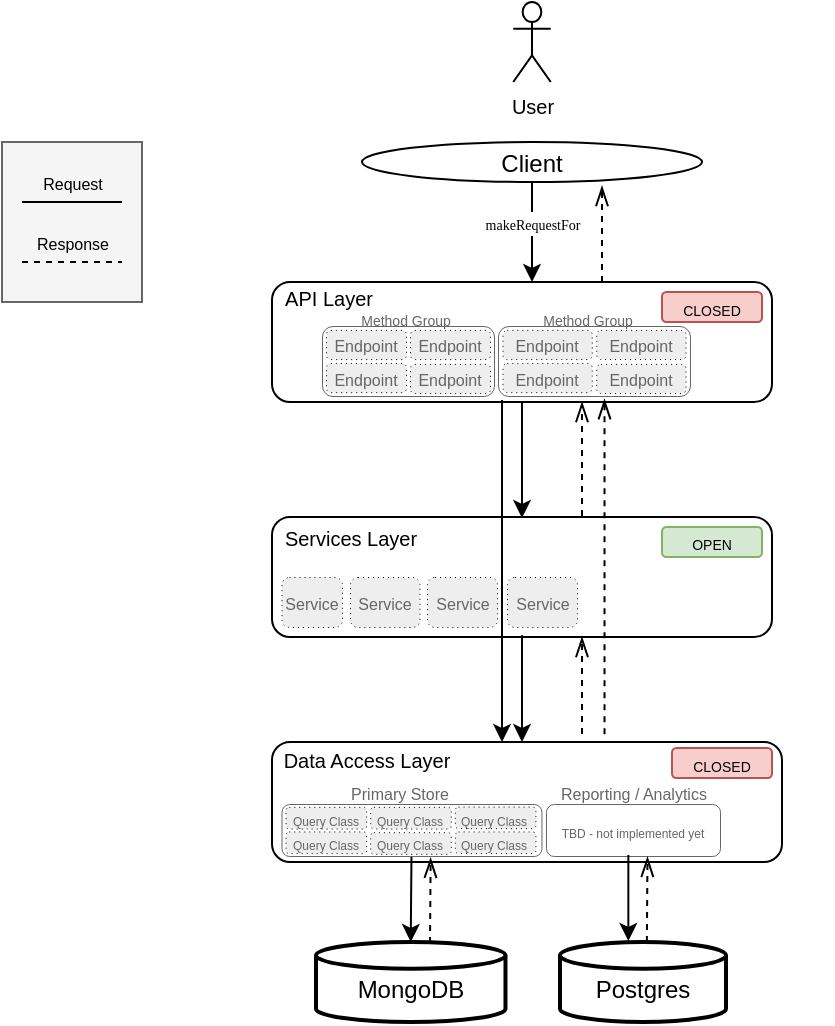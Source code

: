 <mxfile version="14.9.3" type="github">
  <diagram id="kgpKYQtTHZ0yAKxKKP6v" name="Page-1">
    <mxGraphModel dx="3439" dy="749" grid="1" gridSize="10" guides="1" tooltips="1" connect="1" arrows="1" fold="1" page="1" pageScale="1" pageWidth="850" pageHeight="1100" math="0" shadow="0">
      <root>
        <mxCell id="0" />
        <mxCell id="1" parent="0" />
        <mxCell id="KinQekzlaKYnHtgUIyCx-67" value="" style="rounded=0;whiteSpace=wrap;html=1;fontSize=10;fillColor=#f5f5f5;strokeColor=#666666;fontColor=#333333;" vertex="1" parent="1">
          <mxGeometry x="-1670" y="420" width="70" height="80" as="geometry" />
        </mxCell>
        <mxCell id="KinQekzlaKYnHtgUIyCx-10" value="&lt;font style=&quot;font-size: 12px&quot;&gt;MongoDB&lt;/font&gt;" style="strokeWidth=2;html=1;shape=mxgraph.flowchart.database;whiteSpace=wrap;fontSize=20;" vertex="1" parent="1">
          <mxGeometry x="-1513" y="820" width="94.74" height="40" as="geometry" />
        </mxCell>
        <mxCell id="KinQekzlaKYnHtgUIyCx-29" value="Client" style="ellipse" vertex="1" parent="1">
          <mxGeometry x="-1490" y="420" width="170" height="20" as="geometry" />
        </mxCell>
        <mxCell id="KinQekzlaKYnHtgUIyCx-30" value="" style="rounded=1;spacingTop=3;" vertex="1" parent="1">
          <mxGeometry x="-1535" y="490" width="250" height="60" as="geometry" />
        </mxCell>
        <mxCell id="KinQekzlaKYnHtgUIyCx-31" value="" style="curved=1;noEdgeStyle=1;orthogonal=1;" edge="1" source="KinQekzlaKYnHtgUIyCx-29" target="KinQekzlaKYnHtgUIyCx-30" parent="1">
          <mxGeometry relative="1" as="geometry">
            <Array as="points" />
          </mxGeometry>
        </mxCell>
        <mxCell id="KinQekzlaKYnHtgUIyCx-92" value="&lt;font face=&quot;Verdana&quot; style=&quot;font-size: 7px&quot; color=&quot;#000000&quot;&gt;makeRequestFor&lt;/font&gt;" style="edgeLabel;html=1;align=center;verticalAlign=middle;resizable=0;points=[];fontSize=10;fontColor=#666666;" vertex="1" connectable="0" parent="KinQekzlaKYnHtgUIyCx-31">
          <mxGeometry x="-0.137" y="-1" relative="1" as="geometry">
            <mxPoint x="1" y="-2" as="offset" />
          </mxGeometry>
        </mxCell>
        <mxCell id="KinQekzlaKYnHtgUIyCx-32" value="" style="rounded=1;" vertex="1" parent="1">
          <mxGeometry x="-1535" y="607.5" width="250" height="60" as="geometry" />
        </mxCell>
        <mxCell id="KinQekzlaKYnHtgUIyCx-33" value="" style="curved=1;noEdgeStyle=1;orthogonal=1;" edge="1" target="KinQekzlaKYnHtgUIyCx-32" parent="1">
          <mxGeometry relative="1" as="geometry">
            <mxPoint x="-1410" y="550" as="sourcePoint" />
            <Array as="points">
              <mxPoint x="-1410" y="570" />
              <mxPoint x="-1410" y="608" />
            </Array>
          </mxGeometry>
        </mxCell>
        <mxCell id="KinQekzlaKYnHtgUIyCx-34" value="" style="rounded=1;" vertex="1" parent="1">
          <mxGeometry x="-1535" y="720" width="255" height="60" as="geometry" />
        </mxCell>
        <mxCell id="KinQekzlaKYnHtgUIyCx-35" value="" style="curved=1;noEdgeStyle=1;orthogonal=1;" edge="1" source="KinQekzlaKYnHtgUIyCx-32" target="KinQekzlaKYnHtgUIyCx-34" parent="1">
          <mxGeometry relative="1" as="geometry">
            <Array as="points">
              <mxPoint x="-1410" y="662" />
              <mxPoint x="-1410" y="720" />
            </Array>
          </mxGeometry>
        </mxCell>
        <mxCell id="KinQekzlaKYnHtgUIyCx-37" value="" style="curved=1;noEdgeStyle=1;orthogonal=1;exitX=0.5;exitY=1;exitDx=0;exitDy=0;entryX=0.5;entryY=0;entryDx=0;entryDy=0;entryPerimeter=0;" edge="1" source="KinQekzlaKYnHtgUIyCx-130" target="KinQekzlaKYnHtgUIyCx-10" parent="1">
          <mxGeometry relative="1" as="geometry">
            <mxPoint x="-1467" y="778" as="sourcePoint" />
            <mxPoint x="-1467" y="820" as="targetPoint" />
            <Array as="points" />
          </mxGeometry>
        </mxCell>
        <mxCell id="KinQekzlaKYnHtgUIyCx-40" value="&lt;font style=&quot;font-size: 10px;&quot;&gt;API Layer&lt;/font&gt;" style="text;html=1;resizable=0;autosize=1;align=center;verticalAlign=middle;points=[];fillColor=none;strokeColor=none;rounded=0;fontSize=10;" vertex="1" parent="1">
          <mxGeometry x="-1537" y="488" width="60" height="20" as="geometry" />
        </mxCell>
        <mxCell id="KinQekzlaKYnHtgUIyCx-41" value="&lt;font style=&quot;font-size: 10px ; line-height: 100%&quot;&gt;Services Layer&lt;/font&gt;" style="text;html=1;resizable=0;autosize=1;align=center;verticalAlign=middle;points=[];fillColor=none;strokeColor=none;rounded=0;fontSize=20;" vertex="1" parent="1">
          <mxGeometry x="-1536" y="598.5" width="80" height="30" as="geometry" />
        </mxCell>
        <mxCell id="KinQekzlaKYnHtgUIyCx-42" value="&lt;font style=&quot;font-size: 10px ; line-height: 100%&quot;&gt;Data Access Layer&lt;/font&gt;" style="text;html=1;resizable=0;autosize=1;align=center;verticalAlign=middle;points=[];fillColor=none;strokeColor=none;rounded=0;fontSize=20;" vertex="1" parent="1">
          <mxGeometry x="-1538" y="710" width="100" height="30" as="geometry" />
        </mxCell>
        <mxCell id="KinQekzlaKYnHtgUIyCx-39" value="" style="curved=1;noEdgeStyle=1;orthogonal=1;" edge="1" parent="1" target="KinQekzlaKYnHtgUIyCx-34">
          <mxGeometry relative="1" as="geometry">
            <mxPoint x="-1420" y="549" as="sourcePoint" />
            <mxPoint x="-1420" y="718" as="targetPoint" />
            <Array as="points" />
          </mxGeometry>
        </mxCell>
        <mxCell id="KinQekzlaKYnHtgUIyCx-45" value="" style="endArrow=openThin;html=1;fontSize=10;startSize=11;endSize=8;strokeColor=#000000;strokeWidth=1;fixDash=1;snapToPoint=0;noJump=1;rounded=0;dashed=1;endFill=0;" edge="1" parent="1">
          <mxGeometry width="50" height="50" relative="1" as="geometry">
            <mxPoint x="-1380" y="716" as="sourcePoint" />
            <mxPoint x="-1380" y="667.5" as="targetPoint" />
          </mxGeometry>
        </mxCell>
        <mxCell id="KinQekzlaKYnHtgUIyCx-46" value="" style="endArrow=openThin;html=1;fontSize=10;startSize=11;endSize=8;strokeColor=#000000;strokeWidth=1;fixDash=1;snapToPoint=0;noJump=1;rounded=0;dashed=1;endFill=0;entryX=0.665;entryY=0.976;entryDx=0;entryDy=0;entryPerimeter=0;exitX=0.652;exitY=-0.064;exitDx=0;exitDy=0;exitPerimeter=0;" edge="1" parent="1" source="KinQekzlaKYnHtgUIyCx-34" target="KinQekzlaKYnHtgUIyCx-30">
          <mxGeometry width="50" height="50" relative="1" as="geometry">
            <mxPoint x="-1330" y="720" as="sourcePoint" />
            <mxPoint x="-1330" y="672" as="targetPoint" />
            <Array as="points" />
          </mxGeometry>
        </mxCell>
        <mxCell id="KinQekzlaKYnHtgUIyCx-48" value="" style="endArrow=openThin;html=1;fontSize=10;startSize=11;endSize=8;strokeColor=#000000;strokeWidth=1;fixDash=1;snapToPoint=0;noJump=1;rounded=0;dashed=1;endFill=0;" edge="1" parent="1">
          <mxGeometry width="50" height="50" relative="1" as="geometry">
            <mxPoint x="-1370" y="490" as="sourcePoint" />
            <mxPoint x="-1370" y="442" as="targetPoint" />
          </mxGeometry>
        </mxCell>
        <mxCell id="KinQekzlaKYnHtgUIyCx-50" value="" style="endArrow=openThin;html=1;fontSize=10;startSize=11;endSize=8;strokeColor=#000000;strokeWidth=1;fixDash=1;snapToPoint=0;noJump=1;rounded=0;dashed=1;endFill=0;" edge="1" parent="1">
          <mxGeometry width="50" height="50" relative="1" as="geometry">
            <mxPoint x="-1380" y="607" as="sourcePoint" />
            <mxPoint x="-1380" y="550" as="targetPoint" />
          </mxGeometry>
        </mxCell>
        <mxCell id="KinQekzlaKYnHtgUIyCx-52" value="" style="endArrow=openThin;html=1;fontSize=10;startSize=11;endSize=8;strokeColor=#000000;strokeWidth=1;fixDash=1;snapToPoint=0;noJump=1;rounded=0;dashed=1;endFill=0;entryX=0.75;entryY=1;entryDx=0;entryDy=0;" edge="1" parent="1">
          <mxGeometry width="50" height="50" relative="1" as="geometry">
            <mxPoint x="-1456" y="820.5" as="sourcePoint" />
            <mxPoint x="-1455.678" y="777.917" as="targetPoint" />
          </mxGeometry>
        </mxCell>
        <mxCell id="KinQekzlaKYnHtgUIyCx-63" value="" style="endArrow=none;html=1;dashed=1;fontSize=10;startSize=11;endSize=8;strokeColor=#000000;strokeWidth=1;" edge="1" parent="1">
          <mxGeometry width="50" height="50" relative="1" as="geometry">
            <mxPoint x="-1660" y="480" as="sourcePoint" />
            <mxPoint x="-1610" y="480" as="targetPoint" />
          </mxGeometry>
        </mxCell>
        <mxCell id="KinQekzlaKYnHtgUIyCx-64" value="" style="endArrow=none;html=1;fontSize=10;startSize=11;endSize=8;strokeColor=#000000;strokeWidth=1;" edge="1" parent="1">
          <mxGeometry width="50" height="50" relative="1" as="geometry">
            <mxPoint x="-1660" y="450" as="sourcePoint" />
            <mxPoint x="-1610" y="450" as="targetPoint" />
          </mxGeometry>
        </mxCell>
        <mxCell id="KinQekzlaKYnHtgUIyCx-65" value="&lt;font style=&quot;font-size: 8px&quot;&gt;Request&lt;/font&gt;" style="text;html=1;resizable=0;autosize=1;align=center;verticalAlign=middle;points=[];fillColor=none;strokeColor=none;rounded=0;fontSize=10;" vertex="1" parent="1">
          <mxGeometry x="-1660" y="430" width="50" height="20" as="geometry" />
        </mxCell>
        <mxCell id="KinQekzlaKYnHtgUIyCx-66" value="&lt;font style=&quot;font-size: 8px&quot;&gt;Response&lt;/font&gt;" style="text;html=1;resizable=0;autosize=1;align=center;verticalAlign=middle;points=[];fillColor=none;strokeColor=none;rounded=0;fontSize=10;" vertex="1" parent="1">
          <mxGeometry x="-1660" y="460" width="50" height="20" as="geometry" />
        </mxCell>
        <mxCell id="KinQekzlaKYnHtgUIyCx-68" value="&lt;font style=&quot;font-size: 7px&quot;&gt;CLOSED&lt;/font&gt;" style="rounded=1;whiteSpace=wrap;html=1;fontSize=10;fillColor=#f8cecc;strokeColor=#b85450;" vertex="1" parent="1">
          <mxGeometry x="-1340" y="495" width="50" height="15" as="geometry" />
        </mxCell>
        <mxCell id="KinQekzlaKYnHtgUIyCx-69" value="&lt;font style=&quot;font-size: 7px&quot;&gt;OPEN&lt;/font&gt;" style="rounded=1;whiteSpace=wrap;html=1;fontSize=10;fillColor=#d5e8d4;strokeColor=#82b366;" vertex="1" parent="1">
          <mxGeometry x="-1340" y="612.5" width="50" height="15" as="geometry" />
        </mxCell>
        <mxCell id="KinQekzlaKYnHtgUIyCx-71" value="&lt;font style=&quot;font-size: 7px&quot;&gt;CLOSED&lt;/font&gt;" style="rounded=1;whiteSpace=wrap;html=1;fontSize=10;fillColor=#f8cecc;strokeColor=#b85450;" vertex="1" parent="1">
          <mxGeometry x="-1335" y="723" width="50" height="15" as="geometry" />
        </mxCell>
        <mxCell id="KinQekzlaKYnHtgUIyCx-72" value="User" style="shape=umlActor;verticalLabelPosition=bottom;verticalAlign=top;html=1;outlineConnect=0;fontSize=10;" vertex="1" parent="1">
          <mxGeometry x="-1414.38" y="350" width="18.75" height="40" as="geometry" />
        </mxCell>
        <mxCell id="KinQekzlaKYnHtgUIyCx-82" value="&lt;font style=&quot;font-size: 8px&quot;&gt;Service&lt;/font&gt;" style="rounded=1;whiteSpace=wrap;html=1;fontSize=10;fillColor=#eeeeee;dashed=1;fontColor=#666666;dashPattern=1 4;strokeWidth=0.5;" vertex="1" parent="1">
          <mxGeometry x="-1457.5" y="637.5" width="35" height="25" as="geometry" />
        </mxCell>
        <mxCell id="KinQekzlaKYnHtgUIyCx-80" value="&lt;font style=&quot;font-size: 8px&quot;&gt;Service&lt;/font&gt;" style="rounded=1;whiteSpace=wrap;html=1;fontSize=10;fillColor=#eeeeee;dashed=1;fontColor=#666666;dashPattern=1 4;strokeWidth=0.5;" vertex="1" parent="1">
          <mxGeometry x="-1530.25" y="637.5" width="30.25" height="25" as="geometry" />
        </mxCell>
        <mxCell id="KinQekzlaKYnHtgUIyCx-81" value="&lt;font style=&quot;font-size: 8px&quot;&gt;Service&lt;/font&gt;" style="rounded=1;whiteSpace=wrap;html=1;fontSize=10;fillColor=#eeeeee;dashed=1;fontColor=#666666;dashPattern=1 4;strokeWidth=0.5;" vertex="1" parent="1">
          <mxGeometry x="-1496" y="637.5" width="34.75" height="25" as="geometry" />
        </mxCell>
        <mxCell id="KinQekzlaKYnHtgUIyCx-91" value="&lt;font style=&quot;font-size: 8px&quot;&gt;Service&lt;/font&gt;" style="rounded=1;whiteSpace=wrap;html=1;fontSize=10;fillColor=#eeeeee;dashed=1;fontColor=#666666;dashPattern=1 4;strokeWidth=0.5;" vertex="1" parent="1">
          <mxGeometry x="-1417.5" y="637.5" width="35" height="25" as="geometry" />
        </mxCell>
        <mxCell id="KinQekzlaKYnHtgUIyCx-104" value="" style="group" vertex="1" connectable="0" parent="1">
          <mxGeometry x="-1422" y="512" width="96" height="35" as="geometry" />
        </mxCell>
        <mxCell id="KinQekzlaKYnHtgUIyCx-116" value="" style="group" vertex="1" connectable="0" parent="KinQekzlaKYnHtgUIyCx-104">
          <mxGeometry width="96" height="35" as="geometry" />
        </mxCell>
        <mxCell id="KinQekzlaKYnHtgUIyCx-98" value="" style="rounded=1;whiteSpace=wrap;html=1;fontSize=10;fontColor=#666666;strokeWidth=0.5;fillColor=none;strokeColor=#666666;" vertex="1" parent="KinQekzlaKYnHtgUIyCx-116">
          <mxGeometry width="96" height="35" as="geometry" />
        </mxCell>
        <mxCell id="KinQekzlaKYnHtgUIyCx-99" value="&lt;font style=&quot;line-height: 100% ; font-size: 8px&quot;&gt;Endpoint&lt;/font&gt;" style="rounded=1;whiteSpace=wrap;html=1;fontSize=10;fillColor=#eeeeee;dashed=1;fontColor=#666666;dashPattern=1 4;strokeWidth=0.5;" vertex="1" parent="KinQekzlaKYnHtgUIyCx-116">
          <mxGeometry x="2.233" y="1.944" width="44.651" height="14.583" as="geometry" />
        </mxCell>
        <mxCell id="KinQekzlaKYnHtgUIyCx-100" value="&lt;font style=&quot;line-height: 100% ; font-size: 8px&quot;&gt;Endpoint&lt;/font&gt;" style="rounded=1;whiteSpace=wrap;html=1;fontSize=10;fillColor=#eeeeee;dashed=1;fontColor=#666666;dashPattern=1 4;strokeWidth=0.5;" vertex="1" parent="KinQekzlaKYnHtgUIyCx-116">
          <mxGeometry x="49.116" y="1.944" width="44.651" height="14.583" as="geometry" />
        </mxCell>
        <mxCell id="KinQekzlaKYnHtgUIyCx-101" value="&lt;font style=&quot;line-height: 100% ; font-size: 8px&quot;&gt;Endpoint&lt;/font&gt;" style="rounded=1;whiteSpace=wrap;html=1;fontSize=10;fillColor=#eeeeee;dashed=1;fontColor=#666666;dashPattern=1 4;strokeWidth=0.5;" vertex="1" parent="KinQekzlaKYnHtgUIyCx-116">
          <mxGeometry x="49.116" y="18.958" width="44.651" height="14.583" as="geometry" />
        </mxCell>
        <mxCell id="KinQekzlaKYnHtgUIyCx-102" value="&lt;font style=&quot;line-height: 100% ; font-size: 8px&quot;&gt;Endpoint&lt;/font&gt;" style="rounded=1;whiteSpace=wrap;html=1;fontSize=10;fillColor=#eeeeee;dashed=1;fontColor=#666666;dashPattern=1 4;strokeWidth=0.5;" vertex="1" parent="KinQekzlaKYnHtgUIyCx-116">
          <mxGeometry x="2.233" y="18.472" width="44.651" height="14.583" as="geometry" />
        </mxCell>
        <mxCell id="KinQekzlaKYnHtgUIyCx-111" value="&lt;font style=&quot;line-height: 120% ; font-size: 7px&quot;&gt;Method Group&lt;/font&gt;" style="rounded=1;whiteSpace=wrap;html=1;shadow=0;glass=0;sketch=0;fontSize=10;fontColor=#666666;strokeWidth=0.5;fillColor=none;verticalAlign=middle;resizeWidth=1;labelPosition=center;verticalLabelPosition=middle;align=center;labelBackgroundColor=none;spacing=0;strokeColor=none;" vertex="1" parent="1">
          <mxGeometry x="-1420" y="503" width="86" height="9" as="geometry" />
        </mxCell>
        <mxCell id="KinQekzlaKYnHtgUIyCx-118" value="" style="group" vertex="1" connectable="0" parent="1">
          <mxGeometry x="-1510" y="512" width="86" height="35" as="geometry" />
        </mxCell>
        <mxCell id="KinQekzlaKYnHtgUIyCx-119" value="" style="group" vertex="1" connectable="0" parent="KinQekzlaKYnHtgUIyCx-118">
          <mxGeometry width="86" height="35" as="geometry" />
        </mxCell>
        <mxCell id="KinQekzlaKYnHtgUIyCx-120" value="" style="rounded=1;whiteSpace=wrap;html=1;fontSize=10;fontColor=#666666;strokeWidth=0.5;fillColor=none;strokeColor=#666666;" vertex="1" parent="KinQekzlaKYnHtgUIyCx-119">
          <mxGeometry width="86" height="35" as="geometry" />
        </mxCell>
        <mxCell id="KinQekzlaKYnHtgUIyCx-121" value="&lt;font style=&quot;line-height: 100% ; font-size: 8px&quot;&gt;Endpoint&lt;/font&gt;" style="rounded=1;whiteSpace=wrap;html=1;fontSize=10;fillColor=#eeeeee;dashed=1;fontColor=#666666;dashPattern=1 4;strokeWidth=0.5;" vertex="1" parent="KinQekzlaKYnHtgUIyCx-119">
          <mxGeometry x="2" y="1.944" width="40" height="14.583" as="geometry" />
        </mxCell>
        <mxCell id="KinQekzlaKYnHtgUIyCx-122" value="&lt;font style=&quot;line-height: 100% ; font-size: 8px&quot;&gt;Endpoint&lt;/font&gt;" style="rounded=1;whiteSpace=wrap;html=1;fontSize=10;fillColor=#eeeeee;dashed=1;fontColor=#666666;dashPattern=1 4;strokeWidth=0.5;" vertex="1" parent="KinQekzlaKYnHtgUIyCx-119">
          <mxGeometry x="44" y="1.944" width="40" height="14.583" as="geometry" />
        </mxCell>
        <mxCell id="KinQekzlaKYnHtgUIyCx-123" value="&lt;font style=&quot;line-height: 100% ; font-size: 8px&quot;&gt;Endpoint&lt;/font&gt;" style="rounded=1;whiteSpace=wrap;html=1;fontSize=10;fillColor=#eeeeee;dashed=1;fontColor=#666666;dashPattern=1 4;strokeWidth=0.5;" vertex="1" parent="KinQekzlaKYnHtgUIyCx-119">
          <mxGeometry x="44" y="18.958" width="40" height="14.583" as="geometry" />
        </mxCell>
        <mxCell id="KinQekzlaKYnHtgUIyCx-124" value="&lt;font style=&quot;line-height: 100% ; font-size: 8px&quot;&gt;Endpoint&lt;/font&gt;" style="rounded=1;whiteSpace=wrap;html=1;fontSize=10;fillColor=#eeeeee;dashed=1;fontColor=#666666;dashPattern=1 4;strokeWidth=0.5;" vertex="1" parent="KinQekzlaKYnHtgUIyCx-119">
          <mxGeometry x="2" y="18.472" width="40" height="14.583" as="geometry" />
        </mxCell>
        <mxCell id="KinQekzlaKYnHtgUIyCx-125" value="&lt;font style=&quot;line-height: 120% ; font-size: 7px&quot;&gt;Method Group&lt;/font&gt;" style="rounded=1;whiteSpace=wrap;html=1;shadow=0;glass=0;sketch=0;fontSize=10;fontColor=#666666;strokeWidth=0.5;fillColor=none;verticalAlign=middle;resizeWidth=1;labelPosition=center;verticalLabelPosition=middle;align=center;labelBackgroundColor=none;spacing=0;strokeColor=none;" vertex="1" parent="1">
          <mxGeometry x="-1511" y="503" width="86" height="9" as="geometry" />
        </mxCell>
        <mxCell id="KinQekzlaKYnHtgUIyCx-128" value="" style="group;recursiveResize=1;" vertex="1" connectable="0" parent="1">
          <mxGeometry x="-1530.25" y="751" width="130.25" height="26" as="geometry" />
        </mxCell>
        <mxCell id="KinQekzlaKYnHtgUIyCx-129" value="" style="group" vertex="1" connectable="0" parent="KinQekzlaKYnHtgUIyCx-128">
          <mxGeometry width="141.082" height="26" as="geometry" />
        </mxCell>
        <mxCell id="KinQekzlaKYnHtgUIyCx-130" value="" style="rounded=1;whiteSpace=wrap;html=1;fontSize=10;fontColor=#666666;strokeWidth=0.5;fillColor=none;strokeColor=#666666;" vertex="1" parent="KinQekzlaKYnHtgUIyCx-129">
          <mxGeometry width="129.979" height="26" as="geometry" />
        </mxCell>
        <mxCell id="KinQekzlaKYnHtgUIyCx-131" value="&lt;font style=&quot;line-height: 100% ; font-size: 6px&quot;&gt;Query Class&lt;/font&gt;" style="rounded=1;whiteSpace=wrap;html=1;fontSize=10;fillColor=#eeeeee;dashed=1;fontColor=#666666;dashPattern=1 4;strokeWidth=0.5;" vertex="1" parent="KinQekzlaKYnHtgUIyCx-129">
          <mxGeometry x="2.015" y="1.444" width="40.309" height="10.833" as="geometry" />
        </mxCell>
        <mxCell id="KinQekzlaKYnHtgUIyCx-132" value="&lt;font style=&quot;line-height: 100% ; font-size: 6px&quot;&gt;Query Class&lt;/font&gt;" style="rounded=1;whiteSpace=wrap;html=1;fontSize=10;fillColor=#eeeeee;dashed=1;fontColor=#666666;dashPattern=1 4;strokeWidth=0.5;" vertex="1" parent="KinQekzlaKYnHtgUIyCx-129">
          <mxGeometry x="44.34" y="1.444" width="40.309" height="10.833" as="geometry" />
        </mxCell>
        <mxCell id="KinQekzlaKYnHtgUIyCx-133" value="&lt;font style=&quot;line-height: 100% ; font-size: 6px&quot;&gt;Query Class&lt;/font&gt;" style="rounded=1;whiteSpace=wrap;html=1;fontSize=10;fillColor=#eeeeee;dashed=1;fontColor=#666666;dashPattern=1 4;strokeWidth=0.5;" vertex="1" parent="KinQekzlaKYnHtgUIyCx-129">
          <mxGeometry x="44.34" y="14.083" width="40.309" height="10.833" as="geometry" />
        </mxCell>
        <mxCell id="KinQekzlaKYnHtgUIyCx-134" value="&lt;font style=&quot;line-height: 100% ; font-size: 6px&quot;&gt;Query Class&lt;/font&gt;" style="rounded=1;whiteSpace=wrap;html=1;fontSize=10;fillColor=#eeeeee;dashed=1;fontColor=#666666;dashPattern=1 4;strokeWidth=0.5;" vertex="1" parent="KinQekzlaKYnHtgUIyCx-129">
          <mxGeometry x="2.015" y="13.722" width="40.309" height="10.833" as="geometry" />
        </mxCell>
        <mxCell id="KinQekzlaKYnHtgUIyCx-135" value="&lt;font style=&quot;line-height: 100% ; font-size: 6px&quot;&gt;Query Class&lt;/font&gt;" style="rounded=1;whiteSpace=wrap;html=1;fontSize=10;fillColor=#eeeeee;dashed=1;fontColor=#666666;dashPattern=1 4;strokeWidth=0.5;" vertex="1" parent="KinQekzlaKYnHtgUIyCx-129">
          <mxGeometry x="86.664" y="1.254" width="40.309" height="10.833" as="geometry" />
        </mxCell>
        <mxCell id="KinQekzlaKYnHtgUIyCx-152" value="&lt;font style=&quot;line-height: 100% ; font-size: 6px&quot;&gt;Query Class&lt;/font&gt;" style="rounded=1;whiteSpace=wrap;html=1;fontSize=10;fillColor=#eeeeee;dashed=1;fontColor=#666666;dashPattern=1 4;strokeWidth=0.5;" vertex="1" parent="KinQekzlaKYnHtgUIyCx-129">
          <mxGeometry x="86.664" y="13.723" width="40.309" height="10.833" as="geometry" />
        </mxCell>
        <mxCell id="KinQekzlaKYnHtgUIyCx-155" value="&lt;font style=&quot;line-height: 120% ; font-size: 8px&quot;&gt;Primary Store&lt;/font&gt;" style="rounded=1;whiteSpace=wrap;html=1;shadow=0;glass=0;sketch=0;fontSize=10;fontColor=#666666;strokeWidth=0.5;fillColor=none;verticalAlign=middle;resizeWidth=1;labelPosition=center;verticalLabelPosition=middle;align=center;labelBackgroundColor=none;spacing=0;strokeColor=none;" vertex="1" parent="1">
          <mxGeometry x="-1514" y="740" width="86" height="9" as="geometry" />
        </mxCell>
        <mxCell id="KinQekzlaKYnHtgUIyCx-158" value="" style="group;recursiveResize=0;" vertex="1" connectable="0" parent="1">
          <mxGeometry x="-1396" y="751" width="88" height="26" as="geometry" />
        </mxCell>
        <mxCell id="KinQekzlaKYnHtgUIyCx-159" value="" style="group" vertex="1" connectable="0" parent="KinQekzlaKYnHtgUIyCx-158">
          <mxGeometry width="141.082" height="26" as="geometry" />
        </mxCell>
        <mxCell id="KinQekzlaKYnHtgUIyCx-160" value="&lt;font style=&quot;font-size: 6px&quot;&gt;TBD - not implemented yet&lt;/font&gt;" style="rounded=1;whiteSpace=wrap;html=1;fontSize=10;fontColor=#666666;strokeWidth=0.5;fillColor=none;strokeColor=#666666;" vertex="1" parent="KinQekzlaKYnHtgUIyCx-159">
          <mxGeometry x="-2" width="87" height="26" as="geometry" />
        </mxCell>
        <mxCell id="KinQekzlaKYnHtgUIyCx-169" value="&lt;font style=&quot;line-height: 120% ; font-size: 8px&quot;&gt;Reporting / Analytics&lt;/font&gt;" style="rounded=1;whiteSpace=wrap;html=1;shadow=0;glass=0;sketch=0;fontSize=10;fontColor=#666666;strokeWidth=0.5;fillColor=none;verticalAlign=middle;resizeWidth=1;labelPosition=center;verticalLabelPosition=middle;align=center;labelBackgroundColor=none;spacing=0;strokeColor=none;" vertex="1" parent="1">
          <mxGeometry x="-1397" y="740" width="86" height="9" as="geometry" />
        </mxCell>
        <mxCell id="KinQekzlaKYnHtgUIyCx-170" value="&lt;font style=&quot;font-size: 12px&quot;&gt;Postgres&lt;/font&gt;" style="strokeWidth=2;html=1;shape=mxgraph.flowchart.database;whiteSpace=wrap;fontSize=20;" vertex="1" parent="1">
          <mxGeometry x="-1391" y="820" width="83" height="40" as="geometry" />
        </mxCell>
        <mxCell id="KinQekzlaKYnHtgUIyCx-171" value="" style="curved=1;noEdgeStyle=1;orthogonal=1;exitX=0.5;exitY=1;exitDx=0;exitDy=0;entryX=0.5;entryY=0;entryDx=0;entryDy=0;entryPerimeter=0;" edge="1" parent="1">
          <mxGeometry relative="1" as="geometry">
            <mxPoint x="-1356.83" y="776.5" as="sourcePoint" />
            <mxPoint x="-1356.83" y="819.5" as="targetPoint" />
            <Array as="points" />
          </mxGeometry>
        </mxCell>
        <mxCell id="KinQekzlaKYnHtgUIyCx-172" value="" style="endArrow=openThin;html=1;fontSize=10;startSize=11;endSize=8;strokeColor=#000000;strokeWidth=1;fixDash=1;snapToPoint=0;noJump=1;rounded=0;dashed=1;endFill=0;entryX=0.75;entryY=1;entryDx=0;entryDy=0;" edge="1" parent="1">
          <mxGeometry width="50" height="50" relative="1" as="geometry">
            <mxPoint x="-1347.57" y="820" as="sourcePoint" />
            <mxPoint x="-1347.248" y="777.417" as="targetPoint" />
          </mxGeometry>
        </mxCell>
      </root>
    </mxGraphModel>
  </diagram>
</mxfile>
